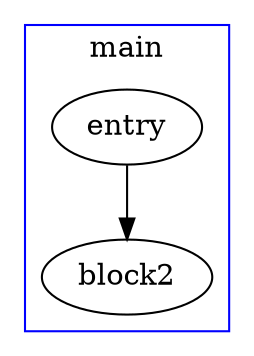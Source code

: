 strict digraph G {
  subgraph cluster_0 {
    label="main"
    color=blue
    subgraph_0_node_0[label="entry",shape=oval]
    subgraph_0_node_1[label="block2",shape=oval]
    subgraph_0_node_0 -> subgraph_0_node_1
  }
}
